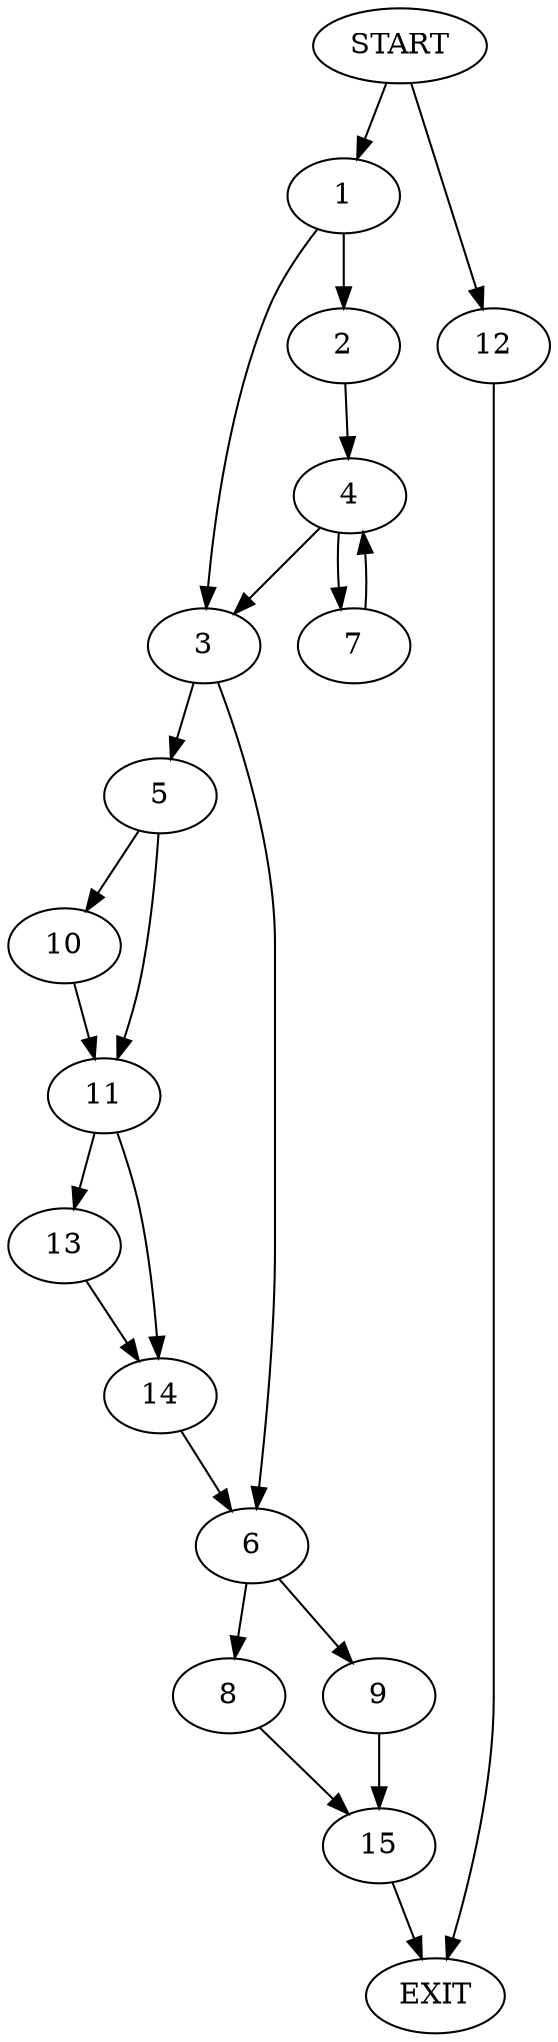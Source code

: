 digraph {
0 [label="START"]
16 [label="EXIT"]
0 -> 1
1 -> 2
1 -> 3
2 -> 4
3 -> 5
3 -> 6
4 -> 7
4 -> 3
7 -> 4
6 -> 8
6 -> 9
5 -> 10
5 -> 11
0 -> 12
12 -> 16
11 -> 13
11 -> 14
10 -> 11
13 -> 14
14 -> 6
9 -> 15
8 -> 15
15 -> 16
}
